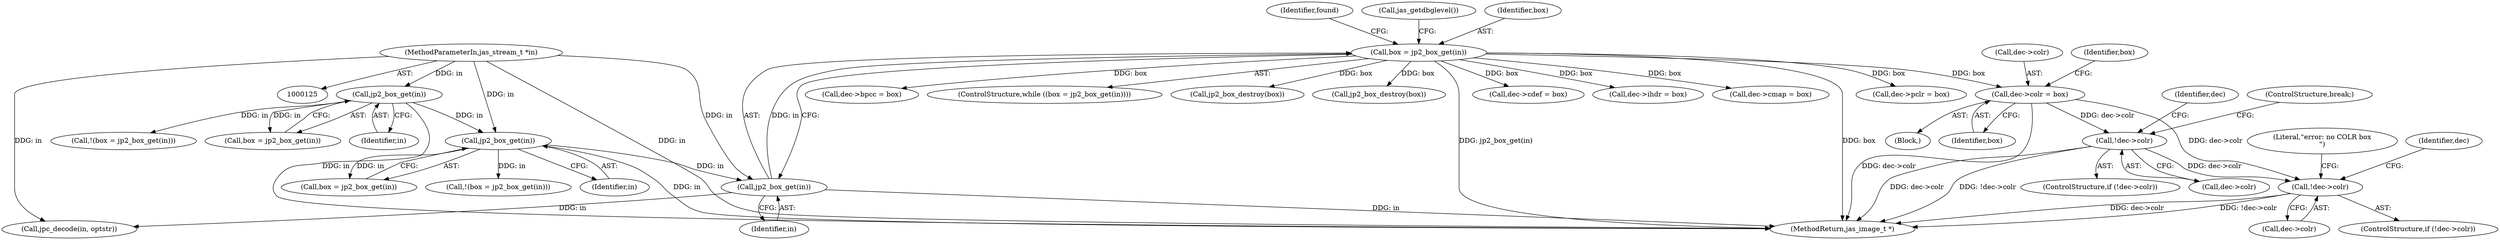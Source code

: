 digraph "0_jasper_e24bdc716c3327b067c551bc6cfb97fd2370358d_0@pointer" {
"1000338" [label="(Call,!dec->colr)"];
"1000343" [label="(Call,dec->colr = box)"];
"1000229" [label="(Call,box = jp2_box_get(in))"];
"1000231" [label="(Call,jp2_box_get(in))"];
"1000206" [label="(Call,jp2_box_get(in))"];
"1000167" [label="(Call,jp2_box_get(in))"];
"1000126" [label="(MethodParameterIn,jas_stream_t *in)"];
"1000581" [label="(Call,!dec->colr)"];
"1000204" [label="(Call,box = jp2_box_get(in))"];
"1000311" [label="(Call,dec->pclr = box)"];
"1000164" [label="(Call,!(box = jp2_box_get(in)))"];
"1000165" [label="(Call,box = jp2_box_get(in))"];
"1000581" [label="(Call,!dec->colr)"];
"1000229" [label="(Call,box = jp2_box_get(in))"];
"1000343" [label="(Call,dec->colr = box)"];
"1000203" [label="(Call,!(box = jp2_box_get(in)))"];
"1000366" [label="(Identifier,found)"];
"1000342" [label="(Block,)"];
"1000236" [label="(Call,jas_getdbglevel())"];
"1000337" [label="(ControlStructure,if (!dec->colr))"];
"1000339" [label="(Call,dec->colr)"];
"1000351" [label="(ControlStructure,break;)"];
"1000279" [label="(Call,dec->bpcc = box)"];
"1000228" [label="(ControlStructure,while ((box = jp2_box_get(in))))"];
"1000580" [label="(ControlStructure,if (!dec->colr))"];
"1000347" [label="(Identifier,box)"];
"1000355" [label="(Call,jp2_box_destroy(box))"];
"1001256" [label="(Call,jp2_box_destroy(box))"];
"1000207" [label="(Identifier,in)"];
"1001265" [label="(MethodReturn,jas_image_t *)"];
"1000167" [label="(Call,jp2_box_get(in))"];
"1000345" [label="(Identifier,dec)"];
"1000295" [label="(Call,dec->cdef = box)"];
"1000126" [label="(MethodParameterIn,jas_stream_t *in)"];
"1000344" [label="(Call,dec->colr)"];
"1000377" [label="(Call,jpc_decode(in, optstr))"];
"1000263" [label="(Call,dec->ihdr = box)"];
"1000231" [label="(Call,jp2_box_get(in))"];
"1000582" [label="(Call,dec->colr)"];
"1000206" [label="(Call,jp2_box_get(in))"];
"1000338" [label="(Call,!dec->colr)"];
"1000587" [label="(Literal,\"error: no COLR box\n\")"];
"1000349" [label="(Identifier,box)"];
"1000594" [label="(Identifier,dec)"];
"1000230" [label="(Identifier,box)"];
"1000168" [label="(Identifier,in)"];
"1000327" [label="(Call,dec->cmap = box)"];
"1000232" [label="(Identifier,in)"];
"1000338" -> "1000337"  [label="AST: "];
"1000338" -> "1000339"  [label="CFG: "];
"1000339" -> "1000338"  [label="AST: "];
"1000345" -> "1000338"  [label="CFG: "];
"1000351" -> "1000338"  [label="CFG: "];
"1000338" -> "1001265"  [label="DDG: dec->colr"];
"1000338" -> "1001265"  [label="DDG: !dec->colr"];
"1000343" -> "1000338"  [label="DDG: dec->colr"];
"1000338" -> "1000581"  [label="DDG: dec->colr"];
"1000343" -> "1000342"  [label="AST: "];
"1000343" -> "1000347"  [label="CFG: "];
"1000344" -> "1000343"  [label="AST: "];
"1000347" -> "1000343"  [label="AST: "];
"1000349" -> "1000343"  [label="CFG: "];
"1000343" -> "1001265"  [label="DDG: dec->colr"];
"1000229" -> "1000343"  [label="DDG: box"];
"1000343" -> "1000581"  [label="DDG: dec->colr"];
"1000229" -> "1000228"  [label="AST: "];
"1000229" -> "1000231"  [label="CFG: "];
"1000230" -> "1000229"  [label="AST: "];
"1000231" -> "1000229"  [label="AST: "];
"1000236" -> "1000229"  [label="CFG: "];
"1000366" -> "1000229"  [label="CFG: "];
"1000229" -> "1001265"  [label="DDG: jp2_box_get(in)"];
"1000229" -> "1001265"  [label="DDG: box"];
"1000231" -> "1000229"  [label="DDG: in"];
"1000229" -> "1000263"  [label="DDG: box"];
"1000229" -> "1000279"  [label="DDG: box"];
"1000229" -> "1000295"  [label="DDG: box"];
"1000229" -> "1000311"  [label="DDG: box"];
"1000229" -> "1000327"  [label="DDG: box"];
"1000229" -> "1000355"  [label="DDG: box"];
"1000229" -> "1001256"  [label="DDG: box"];
"1000231" -> "1000232"  [label="CFG: "];
"1000232" -> "1000231"  [label="AST: "];
"1000231" -> "1001265"  [label="DDG: in"];
"1000206" -> "1000231"  [label="DDG: in"];
"1000126" -> "1000231"  [label="DDG: in"];
"1000231" -> "1000377"  [label="DDG: in"];
"1000206" -> "1000204"  [label="AST: "];
"1000206" -> "1000207"  [label="CFG: "];
"1000207" -> "1000206"  [label="AST: "];
"1000204" -> "1000206"  [label="CFG: "];
"1000206" -> "1001265"  [label="DDG: in"];
"1000206" -> "1000203"  [label="DDG: in"];
"1000206" -> "1000204"  [label="DDG: in"];
"1000167" -> "1000206"  [label="DDG: in"];
"1000126" -> "1000206"  [label="DDG: in"];
"1000167" -> "1000165"  [label="AST: "];
"1000167" -> "1000168"  [label="CFG: "];
"1000168" -> "1000167"  [label="AST: "];
"1000165" -> "1000167"  [label="CFG: "];
"1000167" -> "1001265"  [label="DDG: in"];
"1000167" -> "1000164"  [label="DDG: in"];
"1000167" -> "1000165"  [label="DDG: in"];
"1000126" -> "1000167"  [label="DDG: in"];
"1000126" -> "1000125"  [label="AST: "];
"1000126" -> "1001265"  [label="DDG: in"];
"1000126" -> "1000377"  [label="DDG: in"];
"1000581" -> "1000580"  [label="AST: "];
"1000581" -> "1000582"  [label="CFG: "];
"1000582" -> "1000581"  [label="AST: "];
"1000587" -> "1000581"  [label="CFG: "];
"1000594" -> "1000581"  [label="CFG: "];
"1000581" -> "1001265"  [label="DDG: dec->colr"];
"1000581" -> "1001265"  [label="DDG: !dec->colr"];
}
